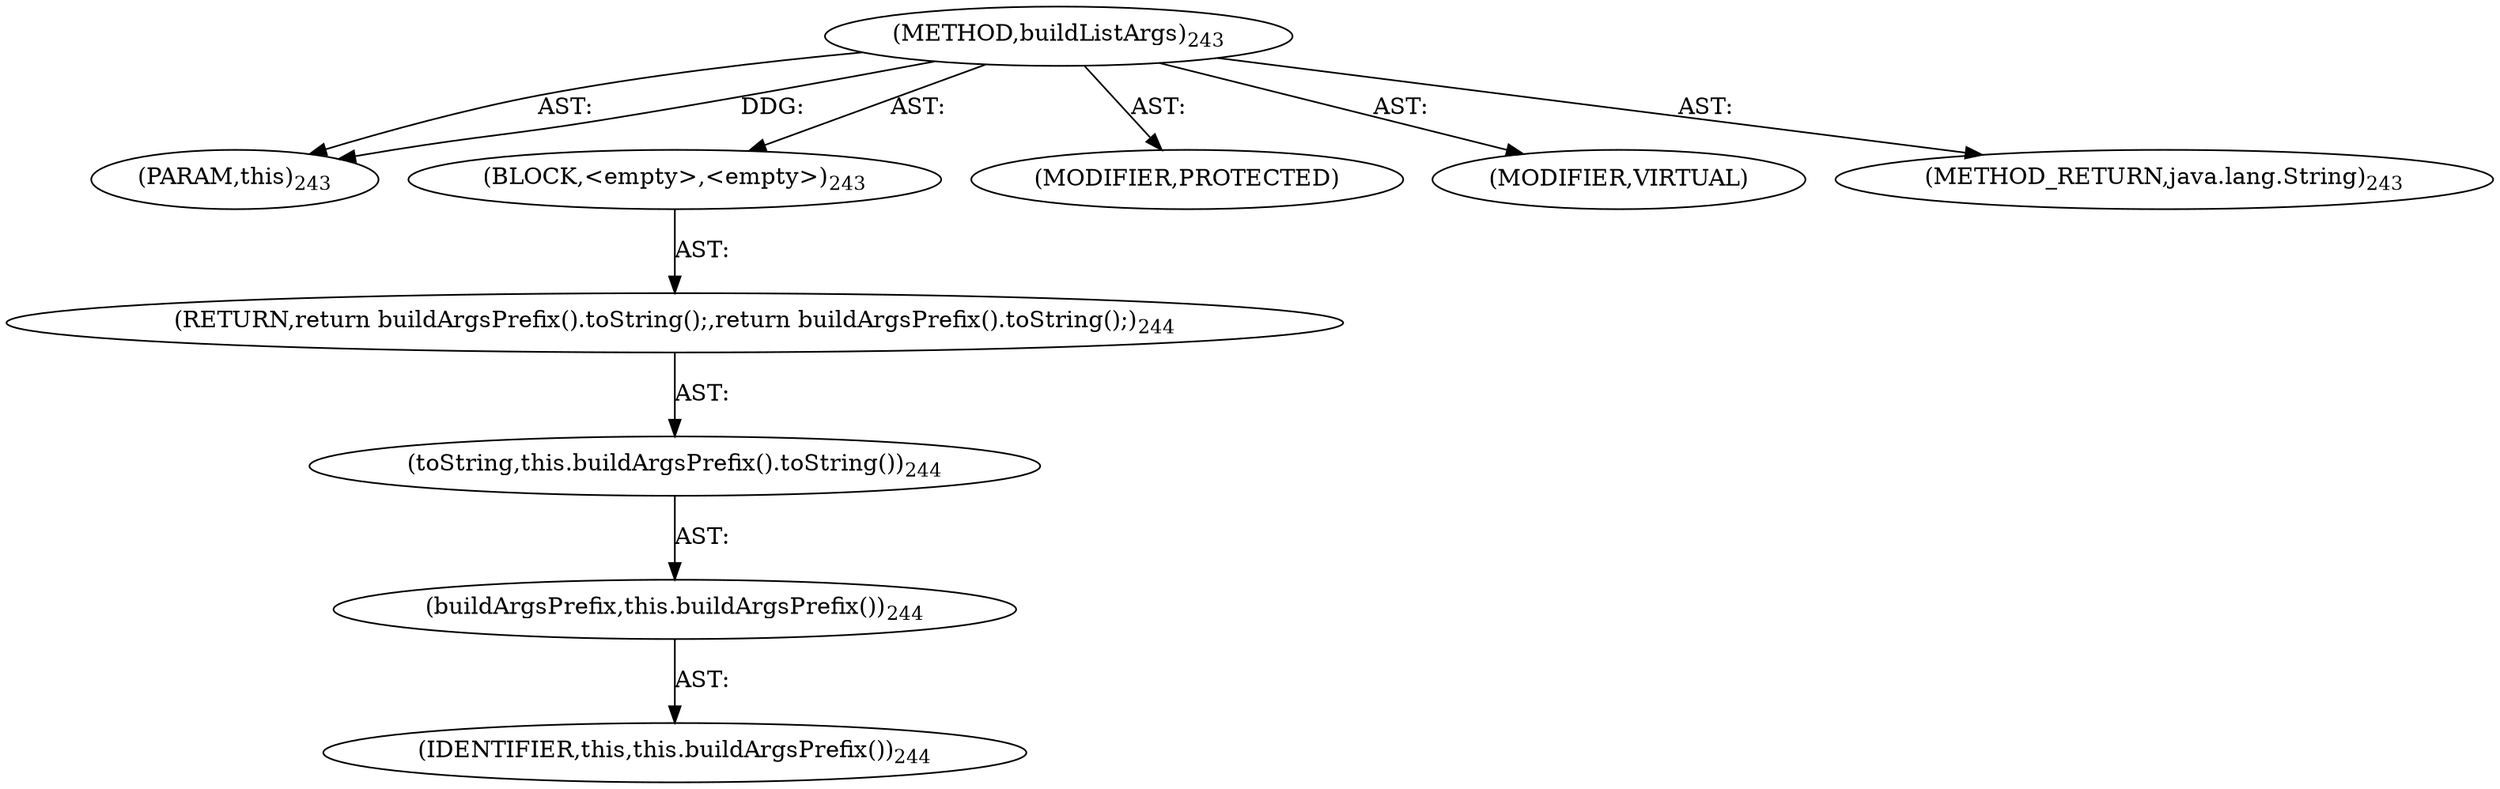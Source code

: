 digraph "buildListArgs" {  
"111669149703" [label = <(METHOD,buildListArgs)<SUB>243</SUB>> ]
"115964116999" [label = <(PARAM,this)<SUB>243</SUB>> ]
"25769803800" [label = <(BLOCK,&lt;empty&gt;,&lt;empty&gt;)<SUB>243</SUB>> ]
"146028888069" [label = <(RETURN,return buildArgsPrefix().toString();,return buildArgsPrefix().toString();)<SUB>244</SUB>> ]
"30064771213" [label = <(toString,this.buildArgsPrefix().toString())<SUB>244</SUB>> ]
"30064771214" [label = <(buildArgsPrefix,this.buildArgsPrefix())<SUB>244</SUB>> ]
"68719476756" [label = <(IDENTIFIER,this,this.buildArgsPrefix())<SUB>244</SUB>> ]
"133143986197" [label = <(MODIFIER,PROTECTED)> ]
"133143986198" [label = <(MODIFIER,VIRTUAL)> ]
"128849018887" [label = <(METHOD_RETURN,java.lang.String)<SUB>243</SUB>> ]
  "111669149703" -> "115964116999"  [ label = "AST: "] 
  "111669149703" -> "25769803800"  [ label = "AST: "] 
  "111669149703" -> "133143986197"  [ label = "AST: "] 
  "111669149703" -> "133143986198"  [ label = "AST: "] 
  "111669149703" -> "128849018887"  [ label = "AST: "] 
  "25769803800" -> "146028888069"  [ label = "AST: "] 
  "146028888069" -> "30064771213"  [ label = "AST: "] 
  "30064771213" -> "30064771214"  [ label = "AST: "] 
  "30064771214" -> "68719476756"  [ label = "AST: "] 
  "111669149703" -> "115964116999"  [ label = "DDG: "] 
}
